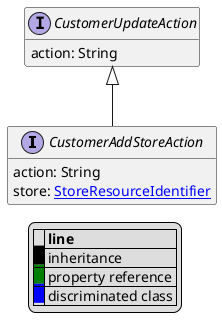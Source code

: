 @startuml

hide empty fields
hide empty methods
legend
|= |= line |
|<back:black>   </back>| inheritance |
|<back:green>   </back>| property reference |
|<back:blue>   </back>| discriminated class |
endlegend
interface CustomerAddStoreAction [[CustomerAddStoreAction.svg]] extends CustomerUpdateAction {
    action: String
    store: [[StoreResourceIdentifier.svg StoreResourceIdentifier]]
}
interface CustomerUpdateAction [[CustomerUpdateAction.svg]]  {
    action: String
}





@enduml

